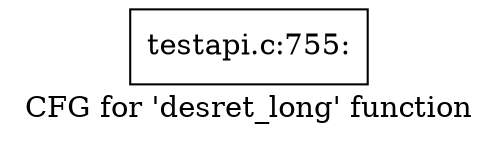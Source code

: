 digraph "CFG for 'desret_long' function" {
	label="CFG for 'desret_long' function";

	Node0x472fd10 [shape=record,label="{testapi.c:755:}"];
}
